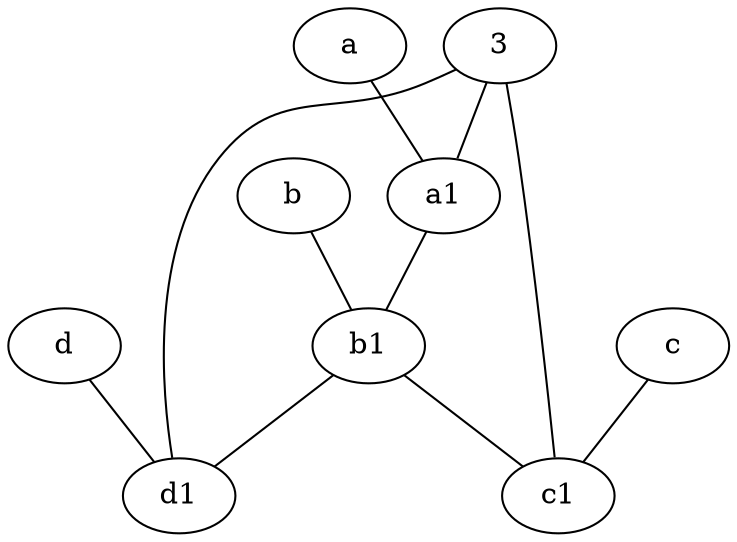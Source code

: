 graph {
	node [labelfontsize=50]
	a1 [labelfontsize=50 pos="8,3!"]
	d [labelfontsize=50 pos="2,5!"]
	3 [labelfontsize=50]
	b [labelfontsize=50 pos="10,4!"]
	c [labelfontsize=50 pos="4.5,2!"]
	d1 [labelfontsize=50 pos="3,5!"]
	c1 [labelfontsize=50 pos="4.5,3!"]
	b1 [labelfontsize=50 pos="9,4!"]
	a [labelfontsize=50 pos="8,2!"]
	b1 -- d1
	a1 -- b1
	3 -- c1
	3 -- a1
	d -- d1
	c -- c1
	3 -- d1
	b1 -- c1
	a -- a1
	b -- b1
}
